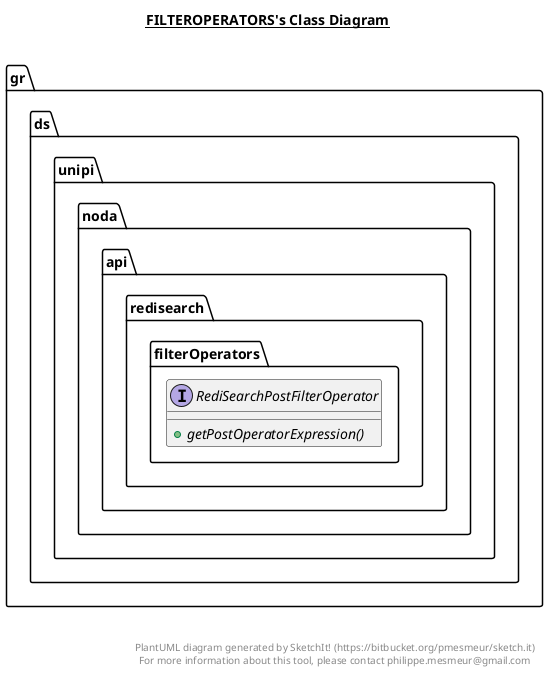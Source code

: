@startuml

title __FILTEROPERATORS's Class Diagram__\n

  namespace gr.ds.unipi.noda.api.redisearch {
    namespace filterOperators {
      interface gr.ds.unipi.noda.api.redisearch.filterOperators.RediSearchPostFilterOperator {
          {abstract} + getPostOperatorExpression()
      }
    }
  }
  



right footer


PlantUML diagram generated by SketchIt! (https://bitbucket.org/pmesmeur/sketch.it)
For more information about this tool, please contact philippe.mesmeur@gmail.com
endfooter

@enduml
